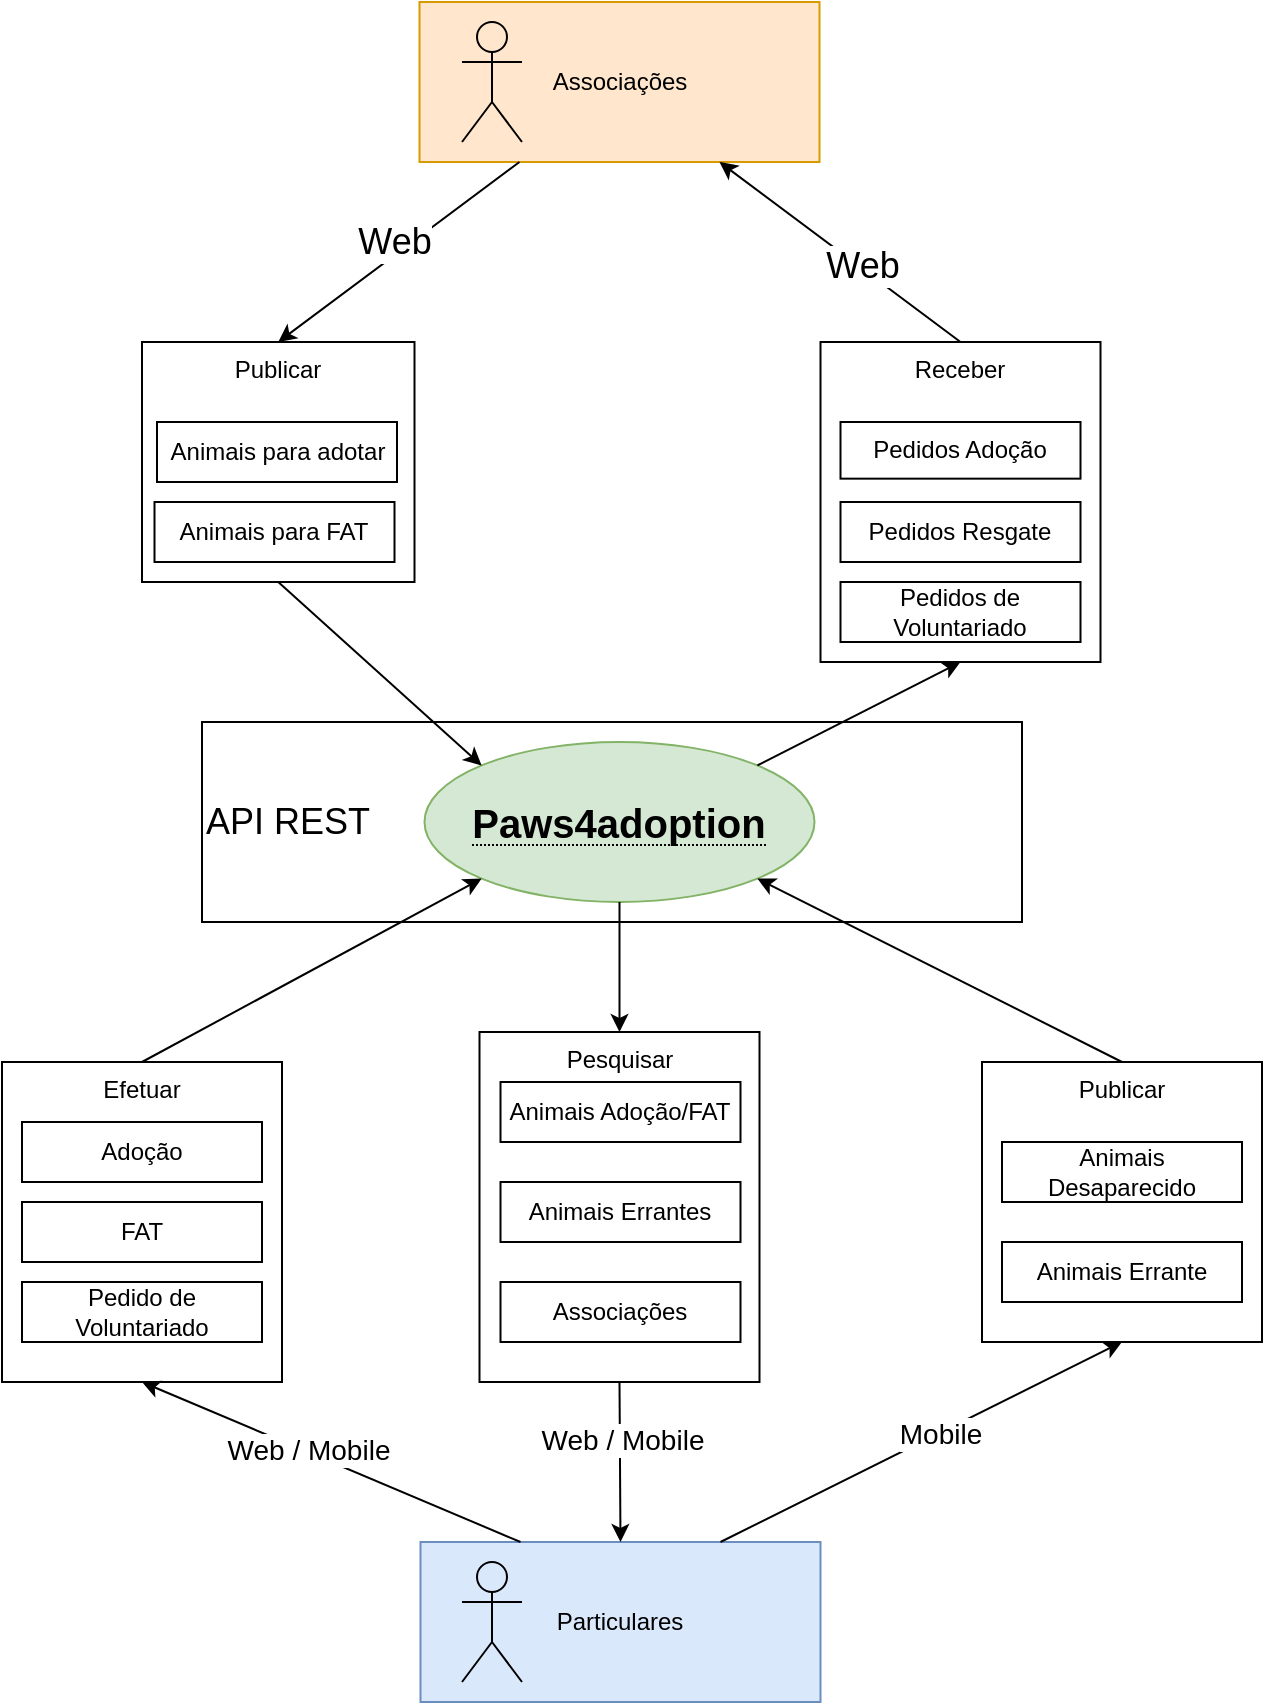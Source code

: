 <mxfile version="13.7.6" type="device"><diagram id="aBX-A7RVrg-neZyzT0Kr" name="Page-1"><mxGraphModel dx="1185" dy="647" grid="1" gridSize="10" guides="1" tooltips="1" connect="1" arrows="1" fold="1" page="1" pageScale="1" pageWidth="827" pageHeight="1169" math="0" shadow="0"><root><mxCell id="0"/><mxCell id="1" parent="0"/><mxCell id="9AyLEInvvQBx0iP2zTls-11" value="&lt;font style=&quot;font-size: 18px&quot;&gt;API REST&lt;/font&gt;" style="rounded=0;whiteSpace=wrap;html=1;fillColor=none;align=left;labelBackgroundColor=#ffffff;" vertex="1" parent="1"><mxGeometry x="210" y="390" width="410" height="100" as="geometry"/></mxCell><mxCell id="_cKjRddaDg-y-_OE9ETH-16" value="Publicar" style="rounded=0;whiteSpace=wrap;html=1;verticalAlign=top;" parent="1" vertex="1"><mxGeometry x="180" y="200" width="136.25" height="120" as="geometry"/></mxCell><mxCell id="_cKjRddaDg-y-_OE9ETH-13" value="Pesquisar" style="rounded=0;whiteSpace=wrap;html=1;verticalAlign=top;" parent="1" vertex="1"><mxGeometry x="348.75" y="545" width="140" height="175" as="geometry"/></mxCell><mxCell id="_cKjRddaDg-y-_OE9ETH-12" value="Publicar" style="rounded=0;whiteSpace=wrap;html=1;verticalAlign=top;" parent="1" vertex="1"><mxGeometry x="600" y="560" width="140" height="140" as="geometry"/></mxCell><mxCell id="4Gxwp3lvsTnSgyXl3utu-1" value="Associações" style="whiteSpace=wrap;html=1;align=center;fillColor=#ffe6cc;strokeColor=#d79b00;" parent="1" vertex="1"><mxGeometry x="318.75" y="30" width="200" height="80" as="geometry"/></mxCell><mxCell id="4Gxwp3lvsTnSgyXl3utu-2" value="Particulares" style="whiteSpace=wrap;html=1;align=center;fillColor=#dae8fc;strokeColor=#6c8ebf;" parent="1" vertex="1"><mxGeometry x="319.25" y="800" width="200" height="80" as="geometry"/></mxCell><mxCell id="4Gxwp3lvsTnSgyXl3utu-6" value="&lt;span style=&quot;border-bottom: 1px dotted&quot;&gt;&lt;font color=&quot;#000000&quot; size=&quot;1&quot;&gt;&lt;b style=&quot;font-size: 20px&quot;&gt;Paws4adoption&lt;/b&gt;&lt;/font&gt;&lt;/span&gt;" style="ellipse;whiteSpace=wrap;html=1;align=center;fillColor=#d5e8d4;strokeColor=#82b366;" parent="1" vertex="1"><mxGeometry x="321.25" y="400" width="195" height="80" as="geometry"/></mxCell><mxCell id="4Gxwp3lvsTnSgyXl3utu-7" value="" style="endArrow=classic;html=1;entryX=0;entryY=0;entryDx=0;entryDy=0;exitX=0.5;exitY=1;exitDx=0;exitDy=0;" parent="1" source="_cKjRddaDg-y-_OE9ETH-16" target="4Gxwp3lvsTnSgyXl3utu-6" edge="1"><mxGeometry width="50" height="50" relative="1" as="geometry"><mxPoint x="330" y="320" as="sourcePoint"/><mxPoint x="430" y="300" as="targetPoint"/></mxGeometry></mxCell><mxCell id="4Gxwp3lvsTnSgyXl3utu-8" value="Animais para adotar" style="rounded=0;whiteSpace=wrap;html=1;" parent="1" vertex="1"><mxGeometry x="187.5" y="240" width="120" height="30" as="geometry"/></mxCell><mxCell id="4Gxwp3lvsTnSgyXl3utu-9" value="" style="endArrow=classic;html=1;exitX=0.25;exitY=1;exitDx=0;exitDy=0;entryX=0.5;entryY=0;entryDx=0;entryDy=0;" parent="1" source="4Gxwp3lvsTnSgyXl3utu-1" target="_cKjRddaDg-y-_OE9ETH-16" edge="1"><mxGeometry width="50" height="50" relative="1" as="geometry"><mxPoint x="420" y="160" as="sourcePoint"/><mxPoint x="420" y="300" as="targetPoint"/></mxGeometry></mxCell><mxCell id="9AyLEInvvQBx0iP2zTls-4" value="&lt;font style=&quot;font-size: 18px&quot;&gt;Web&lt;/font&gt;" style="edgeLabel;html=1;align=center;verticalAlign=middle;resizable=0;points=[];" vertex="1" connectable="0" parent="4Gxwp3lvsTnSgyXl3utu-9"><mxGeometry x="0.389" y="3" relative="1" as="geometry"><mxPoint x="19.19" y="-24.7" as="offset"/></mxGeometry></mxCell><mxCell id="4Gxwp3lvsTnSgyXl3utu-12" value="Animais Adoção/FAT" style="rounded=0;whiteSpace=wrap;html=1;" parent="1" vertex="1"><mxGeometry x="359.25" y="570" width="120" height="30" as="geometry"/></mxCell><mxCell id="4Gxwp3lvsTnSgyXl3utu-13" value="" style="endArrow=classic;html=1;exitX=0.5;exitY=1;exitDx=0;exitDy=0;entryX=0.5;entryY=0;entryDx=0;entryDy=0;" parent="1" source="4Gxwp3lvsTnSgyXl3utu-6" target="_cKjRddaDg-y-_OE9ETH-13" edge="1"><mxGeometry width="50" height="50" relative="1" as="geometry"><mxPoint x="281.25" y="500" as="sourcePoint"/><mxPoint x="310" y="520" as="targetPoint"/></mxGeometry></mxCell><mxCell id="4Gxwp3lvsTnSgyXl3utu-15" value="" style="endArrow=classic;html=1;exitX=0.5;exitY=1;exitDx=0;exitDy=0;entryX=0.5;entryY=0;entryDx=0;entryDy=0;" parent="1" source="_cKjRddaDg-y-_OE9ETH-13" target="4Gxwp3lvsTnSgyXl3utu-2" edge="1"><mxGeometry width="50" height="50" relative="1" as="geometry"><mxPoint x="381.25" y="390" as="sourcePoint"/><mxPoint x="440" y="760" as="targetPoint"/></mxGeometry></mxCell><mxCell id="9AyLEInvvQBx0iP2zTls-13" value="&lt;font style=&quot;font-size: 14px&quot;&gt;Web / Mobile&lt;/font&gt;" style="edgeLabel;html=1;align=center;verticalAlign=middle;resizable=0;points=[];" vertex="1" connectable="0" parent="4Gxwp3lvsTnSgyXl3utu-15"><mxGeometry x="-0.282" y="1" relative="1" as="geometry"><mxPoint as="offset"/></mxGeometry></mxCell><mxCell id="4Gxwp3lvsTnSgyXl3utu-20" value="Animais Errantes" style="rounded=0;whiteSpace=wrap;html=1;" parent="1" vertex="1"><mxGeometry x="359.25" y="620" width="120" height="30" as="geometry"/></mxCell><mxCell id="_cKjRddaDg-y-_OE9ETH-3" value="Animais Desaparecido" style="rounded=0;whiteSpace=wrap;html=1;" parent="1" vertex="1"><mxGeometry x="610" y="600" width="120" height="30" as="geometry"/></mxCell><mxCell id="_cKjRddaDg-y-_OE9ETH-4" value="Animais Errante" style="rounded=0;whiteSpace=wrap;html=1;" parent="1" vertex="1"><mxGeometry x="610" y="650" width="120" height="30" as="geometry"/></mxCell><mxCell id="_cKjRddaDg-y-_OE9ETH-10" value="Animais para FAT" style="rounded=0;whiteSpace=wrap;html=1;" parent="1" vertex="1"><mxGeometry x="186.25" y="280" width="120" height="30" as="geometry"/></mxCell><mxCell id="_cKjRddaDg-y-_OE9ETH-21" value="" style="endArrow=classic;html=1;exitX=0.75;exitY=0;exitDx=0;exitDy=0;entryX=0.5;entryY=1;entryDx=0;entryDy=0;" parent="1" source="4Gxwp3lvsTnSgyXl3utu-2" target="_cKjRddaDg-y-_OE9ETH-12" edge="1"><mxGeometry width="50" height="50" relative="1" as="geometry"><mxPoint x="376.25" y="810" as="sourcePoint"/><mxPoint x="307.5" y="710" as="targetPoint"/></mxGeometry></mxCell><mxCell id="9AyLEInvvQBx0iP2zTls-14" value="&lt;font style=&quot;font-size: 14px&quot;&gt;Mobile&lt;/font&gt;" style="edgeLabel;html=1;align=center;verticalAlign=middle;resizable=0;points=[];" vertex="1" connectable="0" parent="_cKjRddaDg-y-_OE9ETH-21"><mxGeometry x="0.094" relative="1" as="geometry"><mxPoint as="offset"/></mxGeometry></mxCell><mxCell id="_cKjRddaDg-y-_OE9ETH-22" value="" style="endArrow=classic;html=1;exitX=0.5;exitY=0;exitDx=0;exitDy=0;entryX=1;entryY=1;entryDx=0;entryDy=0;" parent="1" source="_cKjRddaDg-y-_OE9ETH-12" target="4Gxwp3lvsTnSgyXl3utu-6" edge="1"><mxGeometry width="50" height="50" relative="1" as="geometry"><mxPoint x="476.25" y="810" as="sourcePoint"/><mxPoint x="550" y="710" as="targetPoint"/></mxGeometry></mxCell><mxCell id="_cKjRddaDg-y-_OE9ETH-30" value="" style="endArrow=classic;html=1;entryX=0.5;entryY=1;entryDx=0;entryDy=0;exitX=1;exitY=0;exitDx=0;exitDy=0;" parent="1" source="4Gxwp3lvsTnSgyXl3utu-6" target="_cKjRddaDg-y-_OE9ETH-23" edge="1"><mxGeometry width="50" height="50" relative="1" as="geometry"><mxPoint x="307.5" y="330" as="sourcePoint"/><mxPoint x="360.104" y="421.595" as="targetPoint"/></mxGeometry></mxCell><mxCell id="_cKjRddaDg-y-_OE9ETH-31" value="" style="endArrow=classic;html=1;entryX=0.75;entryY=1;entryDx=0;entryDy=0;exitX=0.5;exitY=0;exitDx=0;exitDy=0;" parent="1" source="_cKjRddaDg-y-_OE9ETH-23" target="4Gxwp3lvsTnSgyXl3utu-1" edge="1"><mxGeometry width="50" height="50" relative="1" as="geometry"><mxPoint x="317.5" y="340" as="sourcePoint"/><mxPoint x="370.104" y="431.595" as="targetPoint"/></mxGeometry></mxCell><mxCell id="9AyLEInvvQBx0iP2zTls-7" value="&lt;font style=&quot;font-size: 18px&quot;&gt;Web&lt;/font&gt;" style="edgeLabel;html=1;align=center;verticalAlign=middle;resizable=0;points=[];" vertex="1" connectable="0" parent="_cKjRddaDg-y-_OE9ETH-31"><mxGeometry x="-0.168" y="-1" relative="1" as="geometry"><mxPoint as="offset"/></mxGeometry></mxCell><mxCell id="_cKjRddaDg-y-_OE9ETH-32" value="Efetuar" style="rounded=0;whiteSpace=wrap;html=1;verticalAlign=top;" parent="1" vertex="1"><mxGeometry x="110" y="560" width="140" height="160" as="geometry"/></mxCell><mxCell id="_cKjRddaDg-y-_OE9ETH-33" value="Adoção" style="rounded=0;whiteSpace=wrap;html=1;" parent="1" vertex="1"><mxGeometry x="120" y="590" width="120" height="30" as="geometry"/></mxCell><mxCell id="_cKjRddaDg-y-_OE9ETH-34" value="FAT" style="rounded=0;whiteSpace=wrap;html=1;" parent="1" vertex="1"><mxGeometry x="120" y="630" width="120" height="30" as="geometry"/></mxCell><mxCell id="_cKjRddaDg-y-_OE9ETH-35" value="" style="endArrow=classic;html=1;exitX=0.25;exitY=0;exitDx=0;exitDy=0;entryX=0.5;entryY=1;entryDx=0;entryDy=0;" parent="1" source="4Gxwp3lvsTnSgyXl3utu-2" target="_cKjRddaDg-y-_OE9ETH-32" edge="1"><mxGeometry width="50" height="50" relative="1" as="geometry"><mxPoint x="479.25" y="810" as="sourcePoint"/><mxPoint x="680" y="710" as="targetPoint"/></mxGeometry></mxCell><mxCell id="9AyLEInvvQBx0iP2zTls-12" value="&lt;font style=&quot;font-size: 14px&quot;&gt;Web / Mobile&lt;/font&gt;" style="edgeLabel;html=1;align=center;verticalAlign=middle;resizable=0;points=[];fontSize=14;" vertex="1" connectable="0" parent="_cKjRddaDg-y-_OE9ETH-35"><mxGeometry x="0.131" y="-1" relative="1" as="geometry"><mxPoint as="offset"/></mxGeometry></mxCell><mxCell id="_cKjRddaDg-y-_OE9ETH-36" value="" style="endArrow=classic;html=1;exitX=0.5;exitY=0;exitDx=0;exitDy=0;entryX=0;entryY=1;entryDx=0;entryDy=0;" parent="1" source="_cKjRddaDg-y-_OE9ETH-32" target="4Gxwp3lvsTnSgyXl3utu-6" edge="1"><mxGeometry width="50" height="50" relative="1" as="geometry"><mxPoint x="379.25" y="810" as="sourcePoint"/><mxPoint x="190" y="710" as="targetPoint"/></mxGeometry></mxCell><mxCell id="RuMx0MrVAoDb4EQElqZy-1" value="" style="group" parent="1" vertex="1" connectable="0"><mxGeometry x="519.25" y="200" width="140" height="160" as="geometry"/></mxCell><mxCell id="_cKjRddaDg-y-_OE9ETH-23" value="Receber" style="rounded=0;whiteSpace=wrap;html=1;verticalAlign=top;" parent="RuMx0MrVAoDb4EQElqZy-1" vertex="1"><mxGeometry width="140" height="160" as="geometry"/></mxCell><mxCell id="_cKjRddaDg-y-_OE9ETH-24" value="Pedidos Adoção" style="rounded=0;whiteSpace=wrap;html=1;" parent="RuMx0MrVAoDb4EQElqZy-1" vertex="1"><mxGeometry x="10" y="40" width="120" height="28.33" as="geometry"/></mxCell><mxCell id="_cKjRddaDg-y-_OE9ETH-25" value="Pedidos Resgate" style="rounded=0;whiteSpace=wrap;html=1;" parent="RuMx0MrVAoDb4EQElqZy-1" vertex="1"><mxGeometry x="10" y="80" width="120" height="30" as="geometry"/></mxCell><mxCell id="9AyLEInvvQBx0iP2zTls-18" value="Pedidos de Voluntariado" style="rounded=0;whiteSpace=wrap;html=1;" vertex="1" parent="RuMx0MrVAoDb4EQElqZy-1"><mxGeometry x="10" y="120" width="120" height="30" as="geometry"/></mxCell><mxCell id="9AyLEInvvQBx0iP2zTls-1" value="Associações" style="rounded=0;whiteSpace=wrap;html=1;" vertex="1" parent="1"><mxGeometry x="359.25" y="670" width="120" height="30" as="geometry"/></mxCell><mxCell id="9AyLEInvvQBx0iP2zTls-15" value="" style="shape=umlActor;verticalLabelPosition=bottom;verticalAlign=top;html=1;outlineConnect=0;fillColor=none;fontSize=14;" vertex="1" parent="1"><mxGeometry x="340" y="810" width="30" height="60" as="geometry"/></mxCell><mxCell id="9AyLEInvvQBx0iP2zTls-16" value="" style="shape=umlActor;verticalLabelPosition=bottom;verticalAlign=top;html=1;outlineConnect=0;fillColor=none;fontSize=14;" vertex="1" parent="1"><mxGeometry x="340" y="40" width="30" height="60" as="geometry"/></mxCell><mxCell id="9AyLEInvvQBx0iP2zTls-19" value="Pedido de Voluntariado" style="rounded=0;whiteSpace=wrap;html=1;" vertex="1" parent="1"><mxGeometry x="120" y="670" width="120" height="30" as="geometry"/></mxCell></root></mxGraphModel></diagram></mxfile>